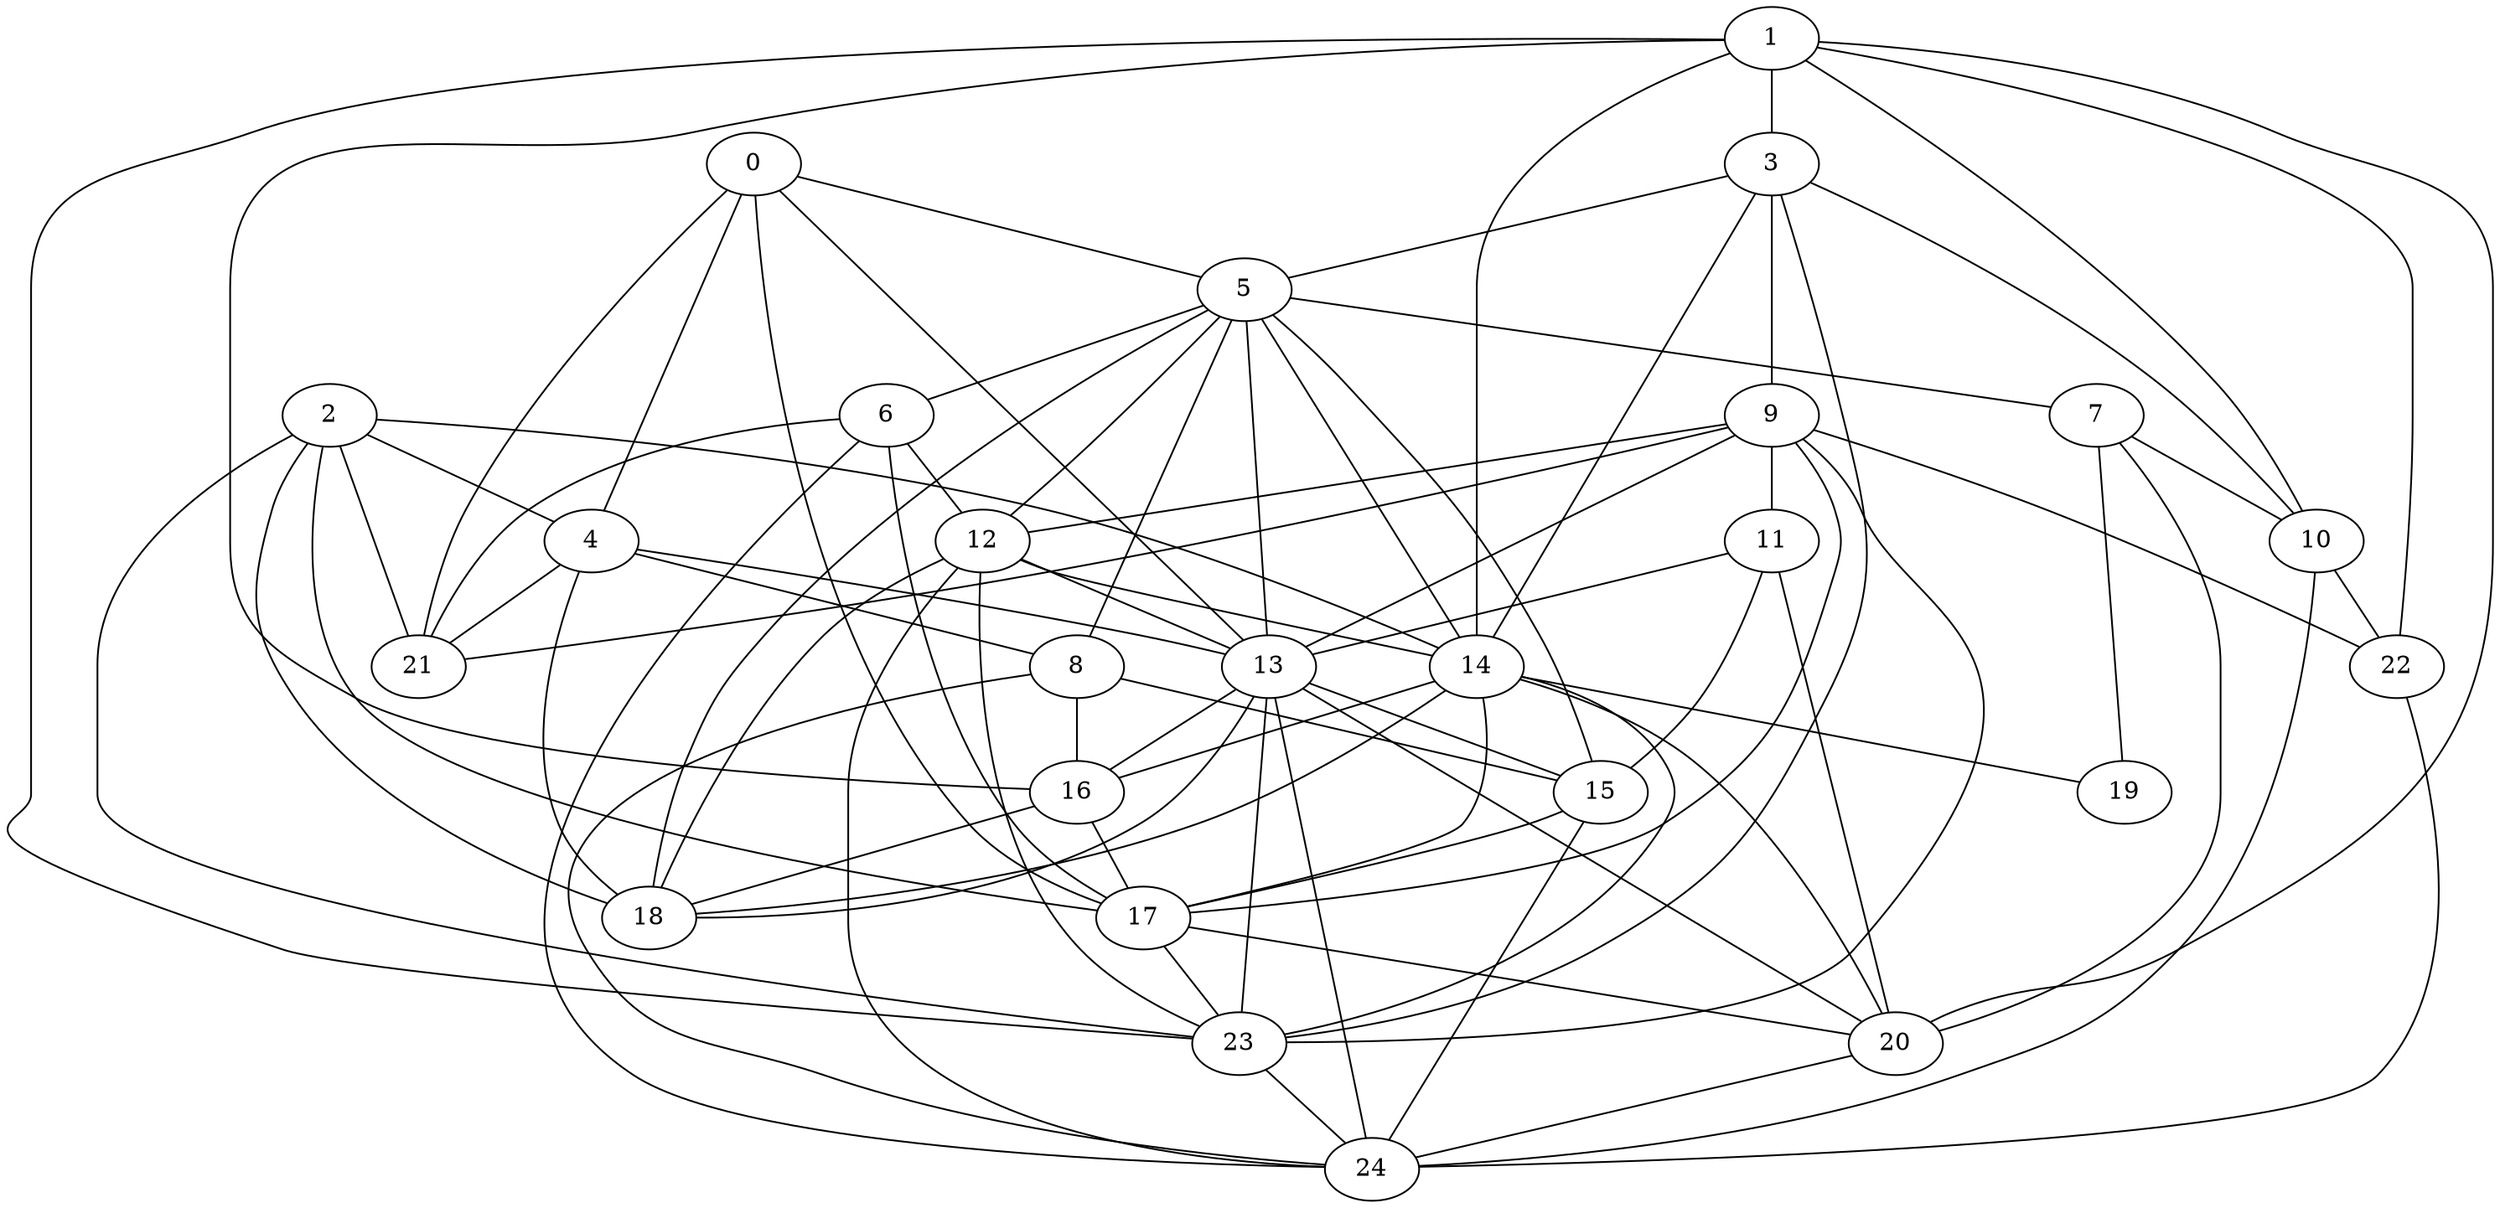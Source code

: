 strict graph "gnp_random_graph(25,0.25)" {
0;
1;
2;
3;
4;
5;
6;
7;
8;
9;
10;
11;
12;
13;
14;
15;
16;
17;
18;
19;
20;
21;
22;
23;
24;
0 -- 17  [is_available=True, prob="1.0"];
0 -- 21  [is_available=True, prob="0.62608715132"];
0 -- 4  [is_available=True, prob="1.0"];
0 -- 5  [is_available=True, prob="0.808385923198"];
0 -- 13  [is_available=True, prob="0.627638259021"];
1 -- 3  [is_available=True, prob="0.943206238324"];
1 -- 10  [is_available=True, prob="0.00566300917501"];
1 -- 14  [is_available=True, prob="0.734735331268"];
1 -- 16  [is_available=True, prob="0.834755809741"];
1 -- 20  [is_available=True, prob="1.0"];
1 -- 22  [is_available=True, prob="1.0"];
1 -- 23  [is_available=True, prob="1.0"];
2 -- 4  [is_available=True, prob="0.39158425953"];
2 -- 14  [is_available=True, prob="1.0"];
2 -- 17  [is_available=True, prob="1.0"];
2 -- 18  [is_available=True, prob="0.088204845335"];
2 -- 21  [is_available=True, prob="0.212877462947"];
2 -- 23  [is_available=True, prob="0.646198825957"];
3 -- 5  [is_available=True, prob="0.0574153232565"];
3 -- 9  [is_available=True, prob="0.370611468481"];
3 -- 10  [is_available=True, prob="0.486419783714"];
3 -- 14  [is_available=True, prob="1.0"];
3 -- 23  [is_available=True, prob="0.856133126217"];
4 -- 8  [is_available=True, prob="0.438855506089"];
4 -- 13  [is_available=True, prob="1.0"];
4 -- 18  [is_available=True, prob="0.715693158756"];
4 -- 21  [is_available=True, prob="0.628737644544"];
5 -- 6  [is_available=True, prob="0.261330097335"];
5 -- 7  [is_available=True, prob="0.772561823952"];
5 -- 8  [is_available=True, prob="0.675339326215"];
5 -- 12  [is_available=True, prob="0.665465054981"];
5 -- 13  [is_available=True, prob="0.583117579158"];
5 -- 14  [is_available=True, prob="0.394168012407"];
5 -- 15  [is_available=True, prob="0.311908806338"];
5 -- 18  [is_available=True, prob="0.772417526991"];
6 -- 24  [is_available=True, prob="1.0"];
6 -- 17  [is_available=True, prob="0.808714190898"];
6 -- 12  [is_available=True, prob="0.0250192125034"];
6 -- 21  [is_available=True, prob="1.0"];
7 -- 10  [is_available=True, prob="0.71192062065"];
7 -- 19  [is_available=True, prob="0.495327100714"];
7 -- 20  [is_available=True, prob="0.493469419251"];
8 -- 16  [is_available=True, prob="1.0"];
8 -- 24  [is_available=True, prob="0.359464192797"];
8 -- 15  [is_available=True, prob="1.0"];
9 -- 11  [is_available=True, prob="0.463928676942"];
9 -- 12  [is_available=True, prob="1.0"];
9 -- 13  [is_available=True, prob="0.78096309611"];
9 -- 17  [is_available=True, prob="0.03262079148"];
9 -- 21  [is_available=True, prob="1.0"];
9 -- 22  [is_available=True, prob="0.0700142769867"];
9 -- 23  [is_available=True, prob="0.938490127059"];
10 -- 24  [is_available=True, prob="1.0"];
10 -- 22  [is_available=True, prob="0.228756679072"];
11 -- 20  [is_available=True, prob="0.690767055461"];
11 -- 13  [is_available=True, prob="0.343093201812"];
11 -- 15  [is_available=True, prob="0.365170324299"];
12 -- 13  [is_available=True, prob="0.246008820075"];
12 -- 14  [is_available=True, prob="0.621133559159"];
12 -- 18  [is_available=True, prob="0.0574969643265"];
12 -- 23  [is_available=True, prob="0.229763467867"];
12 -- 24  [is_available=True, prob="0.561795424208"];
13 -- 15  [is_available=True, prob="0.90468727963"];
13 -- 16  [is_available=True, prob="0.3411222493"];
13 -- 18  [is_available=True, prob="1.0"];
13 -- 20  [is_available=True, prob="0.103825546735"];
13 -- 23  [is_available=True, prob="1.0"];
13 -- 24  [is_available=True, prob="1.0"];
14 -- 16  [is_available=True, prob="0.280538975179"];
14 -- 17  [is_available=True, prob="0.71359247332"];
14 -- 18  [is_available=True, prob="1.0"];
14 -- 19  [is_available=True, prob="1.0"];
14 -- 20  [is_available=True, prob="0.61384528685"];
14 -- 23  [is_available=True, prob="0.587096185205"];
15 -- 17  [is_available=True, prob="0.412156029021"];
15 -- 24  [is_available=True, prob="1.0"];
16 -- 17  [is_available=True, prob="0.1286297099"];
16 -- 18  [is_available=True, prob="1.0"];
17 -- 20  [is_available=True, prob="0.840648921779"];
17 -- 23  [is_available=True, prob="0.234883838392"];
20 -- 24  [is_available=True, prob="0.607427939835"];
22 -- 24  [is_available=True, prob="1.0"];
23 -- 24  [is_available=True, prob="0.171145208864"];
}
